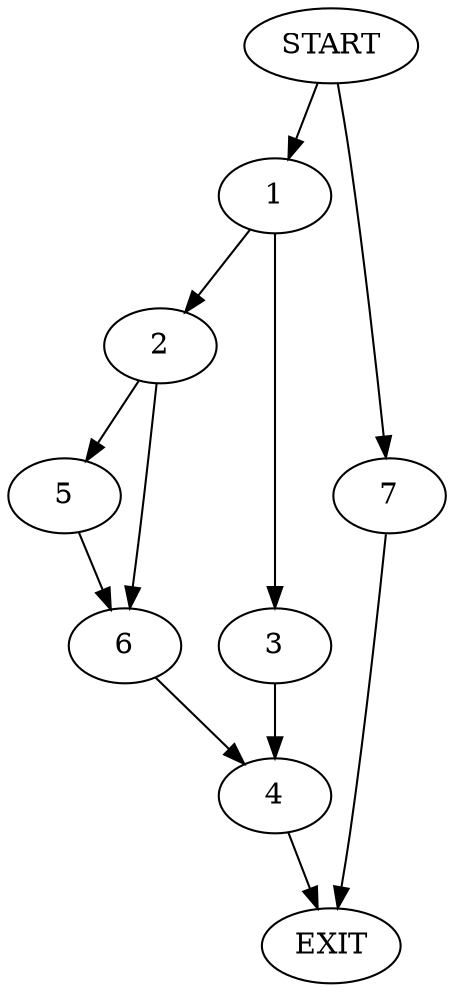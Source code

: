 digraph {
0 [label="START"]
8 [label="EXIT"]
0 -> 1
1 -> 2
1 -> 3
3 -> 4
2 -> 5
2 -> 6
6 -> 4
5 -> 6
0 -> 7
7 -> 8
4 -> 8
}
